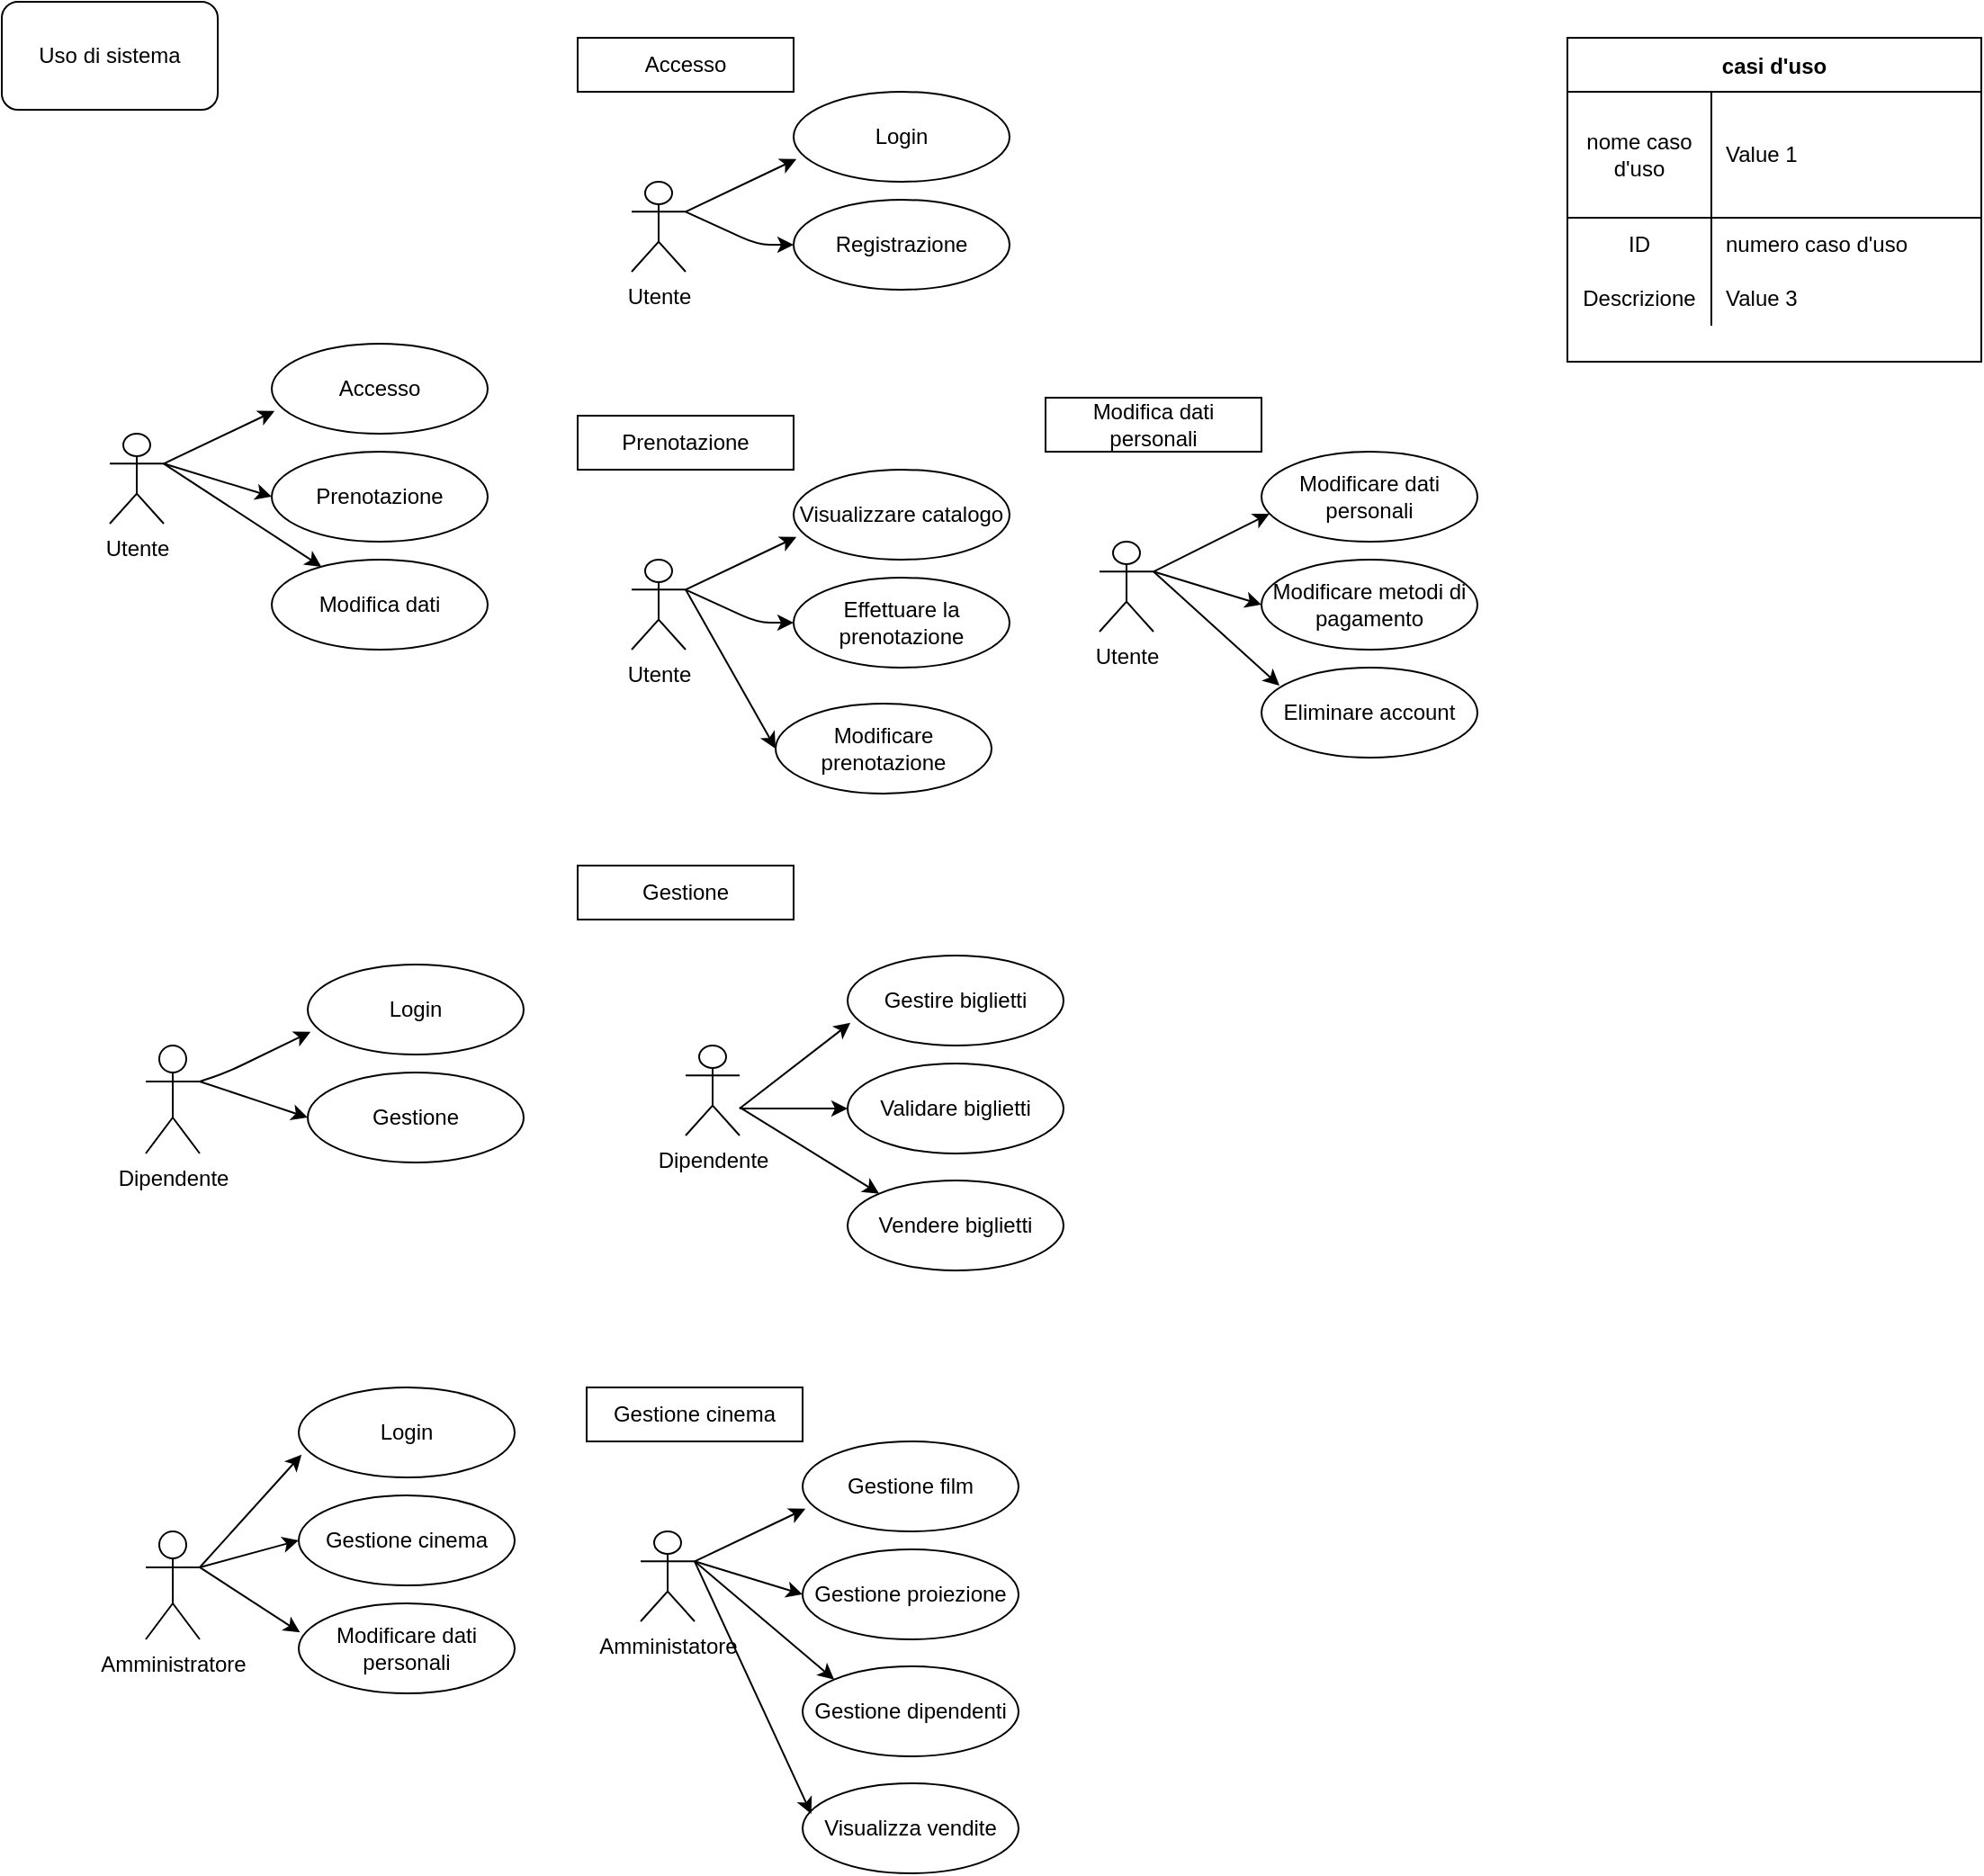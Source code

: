 <mxfile>
    <diagram id="VWQzC4b461J-nZzux2P4" name="Page-1">
        <mxGraphModel dx="1297" dy="451" grid="1" gridSize="10" guides="1" tooltips="1" connect="1" arrows="1" fold="1" page="1" pageScale="1" pageWidth="827" pageHeight="1169" math="0" shadow="0">
            <root>
                <mxCell id="0"/>
                <mxCell id="1" parent="0"/>
                <mxCell id="2" value="Utente" style="shape=umlActor;verticalLabelPosition=bottom;verticalAlign=top;html=1;outlineConnect=0;" parent="1" vertex="1">
                    <mxGeometry x="70" y="260" width="30" height="50" as="geometry"/>
                </mxCell>
                <mxCell id="4" value="Dipendente" style="shape=umlActor;verticalLabelPosition=bottom;verticalAlign=top;html=1;outlineConnect=0;" parent="1" vertex="1">
                    <mxGeometry x="90" y="600" width="30" height="60" as="geometry"/>
                </mxCell>
                <mxCell id="5" value="Accesso" style="ellipse;whiteSpace=wrap;html=1;" parent="1" vertex="1">
                    <mxGeometry x="160" y="210" width="120" height="50" as="geometry"/>
                </mxCell>
                <mxCell id="6" value="" style="endArrow=classic;html=1;entryX=0.013;entryY=0.748;entryDx=0;entryDy=0;entryPerimeter=0;exitX=1;exitY=0.333;exitDx=0;exitDy=0;exitPerimeter=0;" parent="1" target="5" edge="1" source="2">
                    <mxGeometry width="50" height="50" relative="1" as="geometry">
                        <mxPoint x="110" y="270" as="sourcePoint"/>
                        <mxPoint x="240" y="230" as="targetPoint"/>
                    </mxGeometry>
                </mxCell>
                <mxCell id="7" value="Prenotazione" style="ellipse;whiteSpace=wrap;html=1;" parent="1" vertex="1">
                    <mxGeometry x="160" y="270" width="120" height="50" as="geometry"/>
                </mxCell>
                <mxCell id="8" value="" style="endArrow=classic;html=1;entryX=0;entryY=0.5;entryDx=0;entryDy=0;exitX=1;exitY=0.333;exitDx=0;exitDy=0;exitPerimeter=0;" parent="1" target="7" edge="1" source="2">
                    <mxGeometry width="50" height="50" relative="1" as="geometry">
                        <mxPoint x="100" y="295" as="sourcePoint"/>
                        <mxPoint x="240" y="290" as="targetPoint"/>
                    </mxGeometry>
                </mxCell>
                <mxCell id="9" value="Modifica dati" style="ellipse;whiteSpace=wrap;html=1;" parent="1" vertex="1">
                    <mxGeometry x="160" y="330" width="120" height="50" as="geometry"/>
                </mxCell>
                <mxCell id="10" value="" style="endArrow=classic;html=1;exitX=1;exitY=0.333;exitDx=0;exitDy=0;exitPerimeter=0;" parent="1" source="2" target="9" edge="1">
                    <mxGeometry width="50" height="50" relative="1" as="geometry">
                        <mxPoint x="100" y="320" as="sourcePoint"/>
                        <mxPoint x="240" y="350" as="targetPoint"/>
                    </mxGeometry>
                </mxCell>
                <mxCell id="12" value="Utente" style="shape=umlActor;verticalLabelPosition=bottom;verticalAlign=top;html=1;outlineConnect=0;" parent="1" vertex="1">
                    <mxGeometry x="360" y="120" width="30" height="50" as="geometry"/>
                </mxCell>
                <mxCell id="13" value="Login" style="ellipse;whiteSpace=wrap;html=1;" parent="1" vertex="1">
                    <mxGeometry x="450" y="70" width="120" height="50" as="geometry"/>
                </mxCell>
                <mxCell id="14" value="" style="endArrow=classic;html=1;entryX=0.013;entryY=0.748;entryDx=0;entryDy=0;entryPerimeter=0;exitX=1;exitY=0.333;exitDx=0;exitDy=0;exitPerimeter=0;" parent="1" target="13" edge="1" source="12">
                    <mxGeometry width="50" height="50" relative="1" as="geometry">
                        <mxPoint x="400" y="130" as="sourcePoint"/>
                        <mxPoint x="530" y="90" as="targetPoint"/>
                    </mxGeometry>
                </mxCell>
                <mxCell id="15" value="Registrazione" style="ellipse;whiteSpace=wrap;html=1;" parent="1" vertex="1">
                    <mxGeometry x="450" y="130" width="120" height="50" as="geometry"/>
                </mxCell>
                <mxCell id="16" value="" style="endArrow=classic;html=1;entryX=0;entryY=0.5;entryDx=0;entryDy=0;exitX=1;exitY=0.333;exitDx=0;exitDy=0;exitPerimeter=0;" parent="1" target="15" edge="1" source="12">
                    <mxGeometry width="50" height="50" relative="1" as="geometry">
                        <mxPoint x="390" y="155" as="sourcePoint"/>
                        <mxPoint x="530" y="150" as="targetPoint"/>
                        <Array as="points">
                            <mxPoint x="430" y="155"/>
                        </Array>
                    </mxGeometry>
                </mxCell>
                <mxCell id="19" value="Accesso" style="rounded=0;whiteSpace=wrap;html=1;" parent="1" vertex="1">
                    <mxGeometry x="330" y="40" width="120" height="30" as="geometry"/>
                </mxCell>
                <mxCell id="20" value="Utente" style="shape=umlActor;verticalLabelPosition=bottom;verticalAlign=top;html=1;outlineConnect=0;" parent="1" vertex="1">
                    <mxGeometry x="360" y="330" width="30" height="50" as="geometry"/>
                </mxCell>
                <mxCell id="21" value="Visualizzare catalogo" style="ellipse;whiteSpace=wrap;html=1;" parent="1" vertex="1">
                    <mxGeometry x="450" y="280" width="120" height="50" as="geometry"/>
                </mxCell>
                <mxCell id="22" value="" style="endArrow=classic;html=1;entryX=0.013;entryY=0.748;entryDx=0;entryDy=0;entryPerimeter=0;exitX=1;exitY=0.333;exitDx=0;exitDy=0;exitPerimeter=0;" parent="1" target="21" edge="1" source="20">
                    <mxGeometry width="50" height="50" relative="1" as="geometry">
                        <mxPoint x="400" y="340" as="sourcePoint"/>
                        <mxPoint x="530" y="300" as="targetPoint"/>
                    </mxGeometry>
                </mxCell>
                <mxCell id="23" value="Effettuare la prenotazione" style="ellipse;whiteSpace=wrap;html=1;" parent="1" vertex="1">
                    <mxGeometry x="450" y="340" width="120" height="50" as="geometry"/>
                </mxCell>
                <mxCell id="24" value="" style="endArrow=classic;html=1;entryX=0;entryY=0.5;entryDx=0;entryDy=0;exitX=1;exitY=0.333;exitDx=0;exitDy=0;exitPerimeter=0;" parent="1" target="23" edge="1" source="20">
                    <mxGeometry width="50" height="50" relative="1" as="geometry">
                        <mxPoint x="390" y="365" as="sourcePoint"/>
                        <mxPoint x="530" y="360" as="targetPoint"/>
                        <Array as="points">
                            <mxPoint x="430" y="365"/>
                        </Array>
                    </mxGeometry>
                </mxCell>
                <mxCell id="25" value="Prenotazione" style="rounded=0;whiteSpace=wrap;html=1;" parent="1" vertex="1">
                    <mxGeometry x="330" y="250" width="120" height="30" as="geometry"/>
                </mxCell>
                <mxCell id="26" value="Modificare prenotazione" style="ellipse;whiteSpace=wrap;html=1;" parent="1" vertex="1">
                    <mxGeometry x="440" y="410" width="120" height="50" as="geometry"/>
                </mxCell>
                <mxCell id="27" value="" style="endArrow=classic;html=1;entryX=0;entryY=0.5;entryDx=0;entryDy=0;exitX=1;exitY=0.333;exitDx=0;exitDy=0;exitPerimeter=0;" parent="1" source="20" target="26" edge="1">
                    <mxGeometry width="50" height="50" relative="1" as="geometry">
                        <mxPoint x="380" y="435" as="sourcePoint"/>
                        <mxPoint x="520" y="430" as="targetPoint"/>
                        <Array as="points"/>
                    </mxGeometry>
                </mxCell>
                <mxCell id="28" value="Utente" style="shape=umlActor;verticalLabelPosition=bottom;verticalAlign=top;html=1;outlineConnect=0;" parent="1" vertex="1">
                    <mxGeometry x="620" y="320" width="30" height="50" as="geometry"/>
                </mxCell>
                <mxCell id="29" value="Modificare dati personali" style="ellipse;whiteSpace=wrap;html=1;" parent="1" vertex="1">
                    <mxGeometry x="710" y="270" width="120" height="50" as="geometry"/>
                </mxCell>
                <mxCell id="30" value="" style="endArrow=classic;html=1;entryX=0.037;entryY=0.69;entryDx=0;entryDy=0;entryPerimeter=0;exitX=1;exitY=0.333;exitDx=0;exitDy=0;exitPerimeter=0;" parent="1" target="29" edge="1" source="28">
                    <mxGeometry width="50" height="50" relative="1" as="geometry">
                        <mxPoint x="660" y="330" as="sourcePoint"/>
                        <mxPoint x="790" y="290" as="targetPoint"/>
                    </mxGeometry>
                </mxCell>
                <mxCell id="31" value="Modificare metodi di pagamento" style="ellipse;whiteSpace=wrap;html=1;" parent="1" vertex="1">
                    <mxGeometry x="710" y="330" width="120" height="50" as="geometry"/>
                </mxCell>
                <mxCell id="32" value="" style="endArrow=classic;html=1;entryX=0;entryY=0.5;entryDx=0;entryDy=0;exitX=1;exitY=0.333;exitDx=0;exitDy=0;exitPerimeter=0;" parent="1" target="31" edge="1" source="28">
                    <mxGeometry width="50" height="50" relative="1" as="geometry">
                        <mxPoint x="650" y="355" as="sourcePoint"/>
                        <mxPoint x="790" y="350" as="targetPoint"/>
                        <Array as="points"/>
                    </mxGeometry>
                </mxCell>
                <mxCell id="33" value="Modifica dati personali" style="rounded=0;whiteSpace=wrap;html=1;" parent="1" vertex="1">
                    <mxGeometry x="590" y="240" width="120" height="30" as="geometry"/>
                </mxCell>
                <mxCell id="36" value="Eliminare account" style="ellipse;whiteSpace=wrap;html=1;" parent="1" vertex="1">
                    <mxGeometry x="710" y="390" width="120" height="50" as="geometry"/>
                </mxCell>
                <mxCell id="37" value="" style="endArrow=classic;html=1;exitX=1;exitY=0.333;exitDx=0;exitDy=0;exitPerimeter=0;" parent="1" source="28" edge="1">
                    <mxGeometry width="50" height="50" relative="1" as="geometry">
                        <mxPoint x="660" y="365" as="sourcePoint"/>
                        <mxPoint x="720" y="400" as="targetPoint"/>
                        <Array as="points"/>
                    </mxGeometry>
                </mxCell>
                <mxCell id="38" value="Login" style="ellipse;whiteSpace=wrap;html=1;" parent="1" vertex="1">
                    <mxGeometry x="180" y="555" width="120" height="50" as="geometry"/>
                </mxCell>
                <mxCell id="39" value="" style="endArrow=classic;html=1;entryX=0.013;entryY=0.748;entryDx=0;entryDy=0;entryPerimeter=0;exitX=1;exitY=0.333;exitDx=0;exitDy=0;exitPerimeter=0;" parent="1" source="4" target="38" edge="1">
                    <mxGeometry width="50" height="50" relative="1" as="geometry">
                        <mxPoint x="125" y="615" as="sourcePoint"/>
                        <mxPoint x="260" y="575" as="targetPoint"/>
                        <Array as="points">
                            <mxPoint x="135" y="615"/>
                        </Array>
                    </mxGeometry>
                </mxCell>
                <mxCell id="40" value="Gestione" style="ellipse;whiteSpace=wrap;html=1;" parent="1" vertex="1">
                    <mxGeometry x="180" y="615" width="120" height="50" as="geometry"/>
                </mxCell>
                <mxCell id="41" value="" style="endArrow=classic;html=1;entryX=0;entryY=0.5;entryDx=0;entryDy=0;exitX=1;exitY=0.333;exitDx=0;exitDy=0;exitPerimeter=0;" parent="1" source="4" target="40" edge="1">
                    <mxGeometry width="50" height="50" relative="1" as="geometry">
                        <mxPoint x="120" y="640" as="sourcePoint"/>
                        <mxPoint x="260" y="635" as="targetPoint"/>
                        <Array as="points">
                            <mxPoint x="165" y="635"/>
                        </Array>
                    </mxGeometry>
                </mxCell>
                <mxCell id="44" value="Dipendente" style="shape=umlActor;verticalLabelPosition=bottom;verticalAlign=top;html=1;outlineConnect=0;" parent="1" vertex="1">
                    <mxGeometry x="390" y="600" width="30" height="50" as="geometry"/>
                </mxCell>
                <mxCell id="45" value="Gestire biglietti" style="ellipse;whiteSpace=wrap;html=1;" parent="1" vertex="1">
                    <mxGeometry x="480" y="550" width="120" height="50" as="geometry"/>
                </mxCell>
                <mxCell id="46" value="" style="endArrow=classic;html=1;entryX=0.013;entryY=0.748;entryDx=0;entryDy=0;entryPerimeter=0;" parent="1" target="45" edge="1">
                    <mxGeometry width="50" height="50" relative="1" as="geometry">
                        <mxPoint x="420" y="635" as="sourcePoint"/>
                        <mxPoint x="560" y="570" as="targetPoint"/>
                    </mxGeometry>
                </mxCell>
                <mxCell id="47" value="Validare biglietti" style="ellipse;whiteSpace=wrap;html=1;" parent="1" vertex="1">
                    <mxGeometry x="480" y="610" width="120" height="50" as="geometry"/>
                </mxCell>
                <mxCell id="48" value="" style="endArrow=classic;html=1;entryX=0;entryY=0.5;entryDx=0;entryDy=0;" parent="1" target="47" edge="1">
                    <mxGeometry width="50" height="50" relative="1" as="geometry">
                        <mxPoint x="420" y="635" as="sourcePoint"/>
                        <mxPoint x="560" y="630" as="targetPoint"/>
                        <Array as="points">
                            <mxPoint x="450" y="635"/>
                            <mxPoint x="460" y="635"/>
                        </Array>
                    </mxGeometry>
                </mxCell>
                <mxCell id="49" value="Gestione" style="rounded=0;whiteSpace=wrap;html=1;" parent="1" vertex="1">
                    <mxGeometry x="330" y="500" width="120" height="30" as="geometry"/>
                </mxCell>
                <mxCell id="50" value="Vendere biglietti" style="ellipse;whiteSpace=wrap;html=1;" parent="1" vertex="1">
                    <mxGeometry x="480" y="675" width="120" height="50" as="geometry"/>
                </mxCell>
                <mxCell id="51" value="" style="endArrow=classic;html=1;entryX=0;entryY=0;entryDx=0;entryDy=0;" parent="1" source="44" target="50" edge="1">
                    <mxGeometry width="50" height="50" relative="1" as="geometry">
                        <mxPoint x="410" y="705" as="sourcePoint"/>
                        <mxPoint x="550" y="700" as="targetPoint"/>
                        <Array as="points"/>
                    </mxGeometry>
                </mxCell>
                <mxCell id="52" value="Amministratore" style="shape=umlActor;verticalLabelPosition=bottom;verticalAlign=top;html=1;outlineConnect=0;" parent="1" vertex="1">
                    <mxGeometry x="90" y="870" width="30" height="60" as="geometry"/>
                </mxCell>
                <mxCell id="53" value="Login" style="ellipse;whiteSpace=wrap;html=1;" parent="1" vertex="1">
                    <mxGeometry x="175" y="790" width="120" height="50" as="geometry"/>
                </mxCell>
                <mxCell id="54" value="" style="endArrow=classic;html=1;entryX=0.013;entryY=0.748;entryDx=0;entryDy=0;entryPerimeter=0;" parent="1" target="53" edge="1">
                    <mxGeometry width="50" height="50" relative="1" as="geometry">
                        <mxPoint x="120" y="890" as="sourcePoint"/>
                        <mxPoint x="255" y="840" as="targetPoint"/>
                    </mxGeometry>
                </mxCell>
                <mxCell id="55" value="Gestione cinema" style="ellipse;whiteSpace=wrap;html=1;" parent="1" vertex="1">
                    <mxGeometry x="175" y="850" width="120" height="50" as="geometry"/>
                </mxCell>
                <mxCell id="56" value="" style="endArrow=classic;html=1;entryX=0;entryY=0.5;entryDx=0;entryDy=0;exitX=1;exitY=0.333;exitDx=0;exitDy=0;exitPerimeter=0;" parent="1" source="52" target="55" edge="1">
                    <mxGeometry width="50" height="50" relative="1" as="geometry">
                        <mxPoint x="130" y="900" as="sourcePoint"/>
                        <mxPoint x="186.56" y="837.4" as="targetPoint"/>
                    </mxGeometry>
                </mxCell>
                <mxCell id="58" value="" style="endArrow=classic;html=1;entryX=0.006;entryY=0.323;entryDx=0;entryDy=0;entryPerimeter=0;exitX=1;exitY=0.333;exitDx=0;exitDy=0;exitPerimeter=0;" parent="1" source="52" edge="1">
                    <mxGeometry width="50" height="50" relative="1" as="geometry">
                        <mxPoint x="120" y="970" as="sourcePoint"/>
                        <mxPoint x="175.72" y="926.15" as="targetPoint"/>
                    </mxGeometry>
                </mxCell>
                <mxCell id="59" value="Amministatore" style="shape=umlActor;verticalLabelPosition=bottom;verticalAlign=top;html=1;outlineConnect=0;" parent="1" vertex="1">
                    <mxGeometry x="365" y="870" width="30" height="50" as="geometry"/>
                </mxCell>
                <mxCell id="60" value="Gestione film" style="ellipse;whiteSpace=wrap;html=1;" parent="1" vertex="1">
                    <mxGeometry x="455" y="820" width="120" height="50" as="geometry"/>
                </mxCell>
                <mxCell id="61" value="" style="endArrow=classic;html=1;entryX=0.013;entryY=0.748;entryDx=0;entryDy=0;entryPerimeter=0;exitX=1;exitY=0.333;exitDx=0;exitDy=0;exitPerimeter=0;" parent="1" source="59" target="60" edge="1">
                    <mxGeometry width="50" height="50" relative="1" as="geometry">
                        <mxPoint x="395" y="905" as="sourcePoint"/>
                        <mxPoint x="535" y="840" as="targetPoint"/>
                    </mxGeometry>
                </mxCell>
                <mxCell id="62" value="Gestione proiezione" style="ellipse;whiteSpace=wrap;html=1;" parent="1" vertex="1">
                    <mxGeometry x="455" y="880" width="120" height="50" as="geometry"/>
                </mxCell>
                <mxCell id="63" value="" style="endArrow=classic;html=1;entryX=0;entryY=0.5;entryDx=0;entryDy=0;exitX=1;exitY=0.333;exitDx=0;exitDy=0;exitPerimeter=0;" parent="1" source="59" target="62" edge="1">
                    <mxGeometry width="50" height="50" relative="1" as="geometry">
                        <mxPoint x="395" y="890" as="sourcePoint"/>
                        <mxPoint x="535" y="900" as="targetPoint"/>
                        <Array as="points"/>
                    </mxGeometry>
                </mxCell>
                <mxCell id="64" value="Gestione cinema" style="rounded=0;whiteSpace=wrap;html=1;" parent="1" vertex="1">
                    <mxGeometry x="335" y="790" width="120" height="30" as="geometry"/>
                </mxCell>
                <mxCell id="65" value="Gestione dipendenti" style="ellipse;whiteSpace=wrap;html=1;" parent="1" vertex="1">
                    <mxGeometry x="455" y="945" width="120" height="50" as="geometry"/>
                </mxCell>
                <mxCell id="66" value="" style="endArrow=classic;html=1;entryX=0;entryY=0;entryDx=0;entryDy=0;exitX=1;exitY=0.333;exitDx=0;exitDy=0;exitPerimeter=0;" parent="1" source="59" target="65" edge="1">
                    <mxGeometry width="50" height="50" relative="1" as="geometry">
                        <mxPoint x="395" y="890" as="sourcePoint"/>
                        <mxPoint x="525" y="970" as="targetPoint"/>
                        <Array as="points"/>
                    </mxGeometry>
                </mxCell>
                <mxCell id="67" value="Visualizza vendite" style="ellipse;whiteSpace=wrap;html=1;" parent="1" vertex="1">
                    <mxGeometry x="455" y="1010" width="120" height="50" as="geometry"/>
                </mxCell>
                <mxCell id="68" value="" style="endArrow=classic;html=1;entryX=0.04;entryY=0.34;entryDx=0;entryDy=0;entryPerimeter=0;exitX=1;exitY=0.333;exitDx=0;exitDy=0;exitPerimeter=0;" parent="1" source="59" target="67" edge="1">
                    <mxGeometry width="50" height="50" relative="1" as="geometry">
                        <mxPoint x="385" y="910" as="sourcePoint"/>
                        <mxPoint x="482.574" y="962.322" as="targetPoint"/>
                        <Array as="points"/>
                    </mxGeometry>
                </mxCell>
                <mxCell id="70" value="Modificare dati personali" style="ellipse;whiteSpace=wrap;html=1;" parent="1" vertex="1">
                    <mxGeometry x="175" y="910" width="120" height="50" as="geometry"/>
                </mxCell>
                <mxCell id="77" value="&lt;span&gt;Uso di sistema&lt;/span&gt;" style="rounded=1;whiteSpace=wrap;html=1;" parent="1" vertex="1">
                    <mxGeometry x="10" y="20" width="120" height="60" as="geometry"/>
                </mxCell>
                <mxCell id="79" value="casi d'uso" style="shape=table;startSize=30;container=1;collapsible=0;childLayout=tableLayout;fixedRows=1;rowLines=0;fontStyle=1;align=center;pointerEvents=1;" parent="1" vertex="1">
                    <mxGeometry x="880" y="40" width="230" height="180" as="geometry"/>
                </mxCell>
                <mxCell id="80" value="" style="shape=partialRectangle;html=1;whiteSpace=wrap;collapsible=0;dropTarget=0;pointerEvents=1;fillColor=none;top=0;left=0;bottom=1;right=0;points=[[0,0.5],[1,0.5]];portConstraint=eastwest;" parent="79" vertex="1">
                    <mxGeometry y="30" width="230" height="70" as="geometry"/>
                </mxCell>
                <mxCell id="81" value="nome caso d'uso" style="shape=partialRectangle;html=1;whiteSpace=wrap;connectable=0;fillColor=none;top=0;left=0;bottom=0;right=0;overflow=hidden;pointerEvents=1;" parent="80" vertex="1">
                    <mxGeometry width="80" height="70" as="geometry"/>
                </mxCell>
                <mxCell id="82" value="Value 1" style="shape=partialRectangle;html=1;whiteSpace=wrap;connectable=0;fillColor=none;top=0;left=0;bottom=0;right=0;align=left;spacingLeft=6;overflow=hidden;pointerEvents=1;" parent="80" vertex="1">
                    <mxGeometry x="80" width="150" height="70" as="geometry"/>
                </mxCell>
                <mxCell id="83" value="" style="shape=partialRectangle;html=1;whiteSpace=wrap;collapsible=0;dropTarget=0;pointerEvents=1;fillColor=none;top=0;left=0;bottom=0;right=0;points=[[0,0.5],[1,0.5]];portConstraint=eastwest;" parent="79" vertex="1">
                    <mxGeometry y="100" width="230" height="30" as="geometry"/>
                </mxCell>
                <mxCell id="84" value="ID" style="shape=partialRectangle;html=1;whiteSpace=wrap;connectable=0;fillColor=none;top=0;left=0;bottom=0;right=0;overflow=hidden;pointerEvents=1;" parent="83" vertex="1">
                    <mxGeometry width="80" height="30" as="geometry"/>
                </mxCell>
                <mxCell id="85" value="numero caso d'uso" style="shape=partialRectangle;html=1;whiteSpace=wrap;connectable=0;fillColor=none;top=0;left=0;bottom=0;right=0;align=left;spacingLeft=6;overflow=hidden;pointerEvents=1;" parent="83" vertex="1">
                    <mxGeometry x="80" width="150" height="30" as="geometry"/>
                </mxCell>
                <mxCell id="86" value="" style="shape=partialRectangle;html=1;whiteSpace=wrap;collapsible=0;dropTarget=0;pointerEvents=1;fillColor=none;top=0;left=0;bottom=0;right=0;points=[[0,0.5],[1,0.5]];portConstraint=eastwest;" parent="79" vertex="1">
                    <mxGeometry y="130" width="230" height="30" as="geometry"/>
                </mxCell>
                <mxCell id="87" value="Descrizione" style="shape=partialRectangle;html=1;whiteSpace=wrap;connectable=0;fillColor=none;top=0;left=0;bottom=0;right=0;overflow=hidden;pointerEvents=1;" parent="86" vertex="1">
                    <mxGeometry width="80" height="30" as="geometry"/>
                </mxCell>
                <mxCell id="88" value="Value 3" style="shape=partialRectangle;html=1;whiteSpace=wrap;connectable=0;fillColor=none;top=0;left=0;bottom=0;right=0;align=left;spacingLeft=6;overflow=hidden;pointerEvents=1;" parent="86" vertex="1">
                    <mxGeometry x="80" width="150" height="30" as="geometry"/>
                </mxCell>
            </root>
        </mxGraphModel>
    </diagram>
</mxfile>
